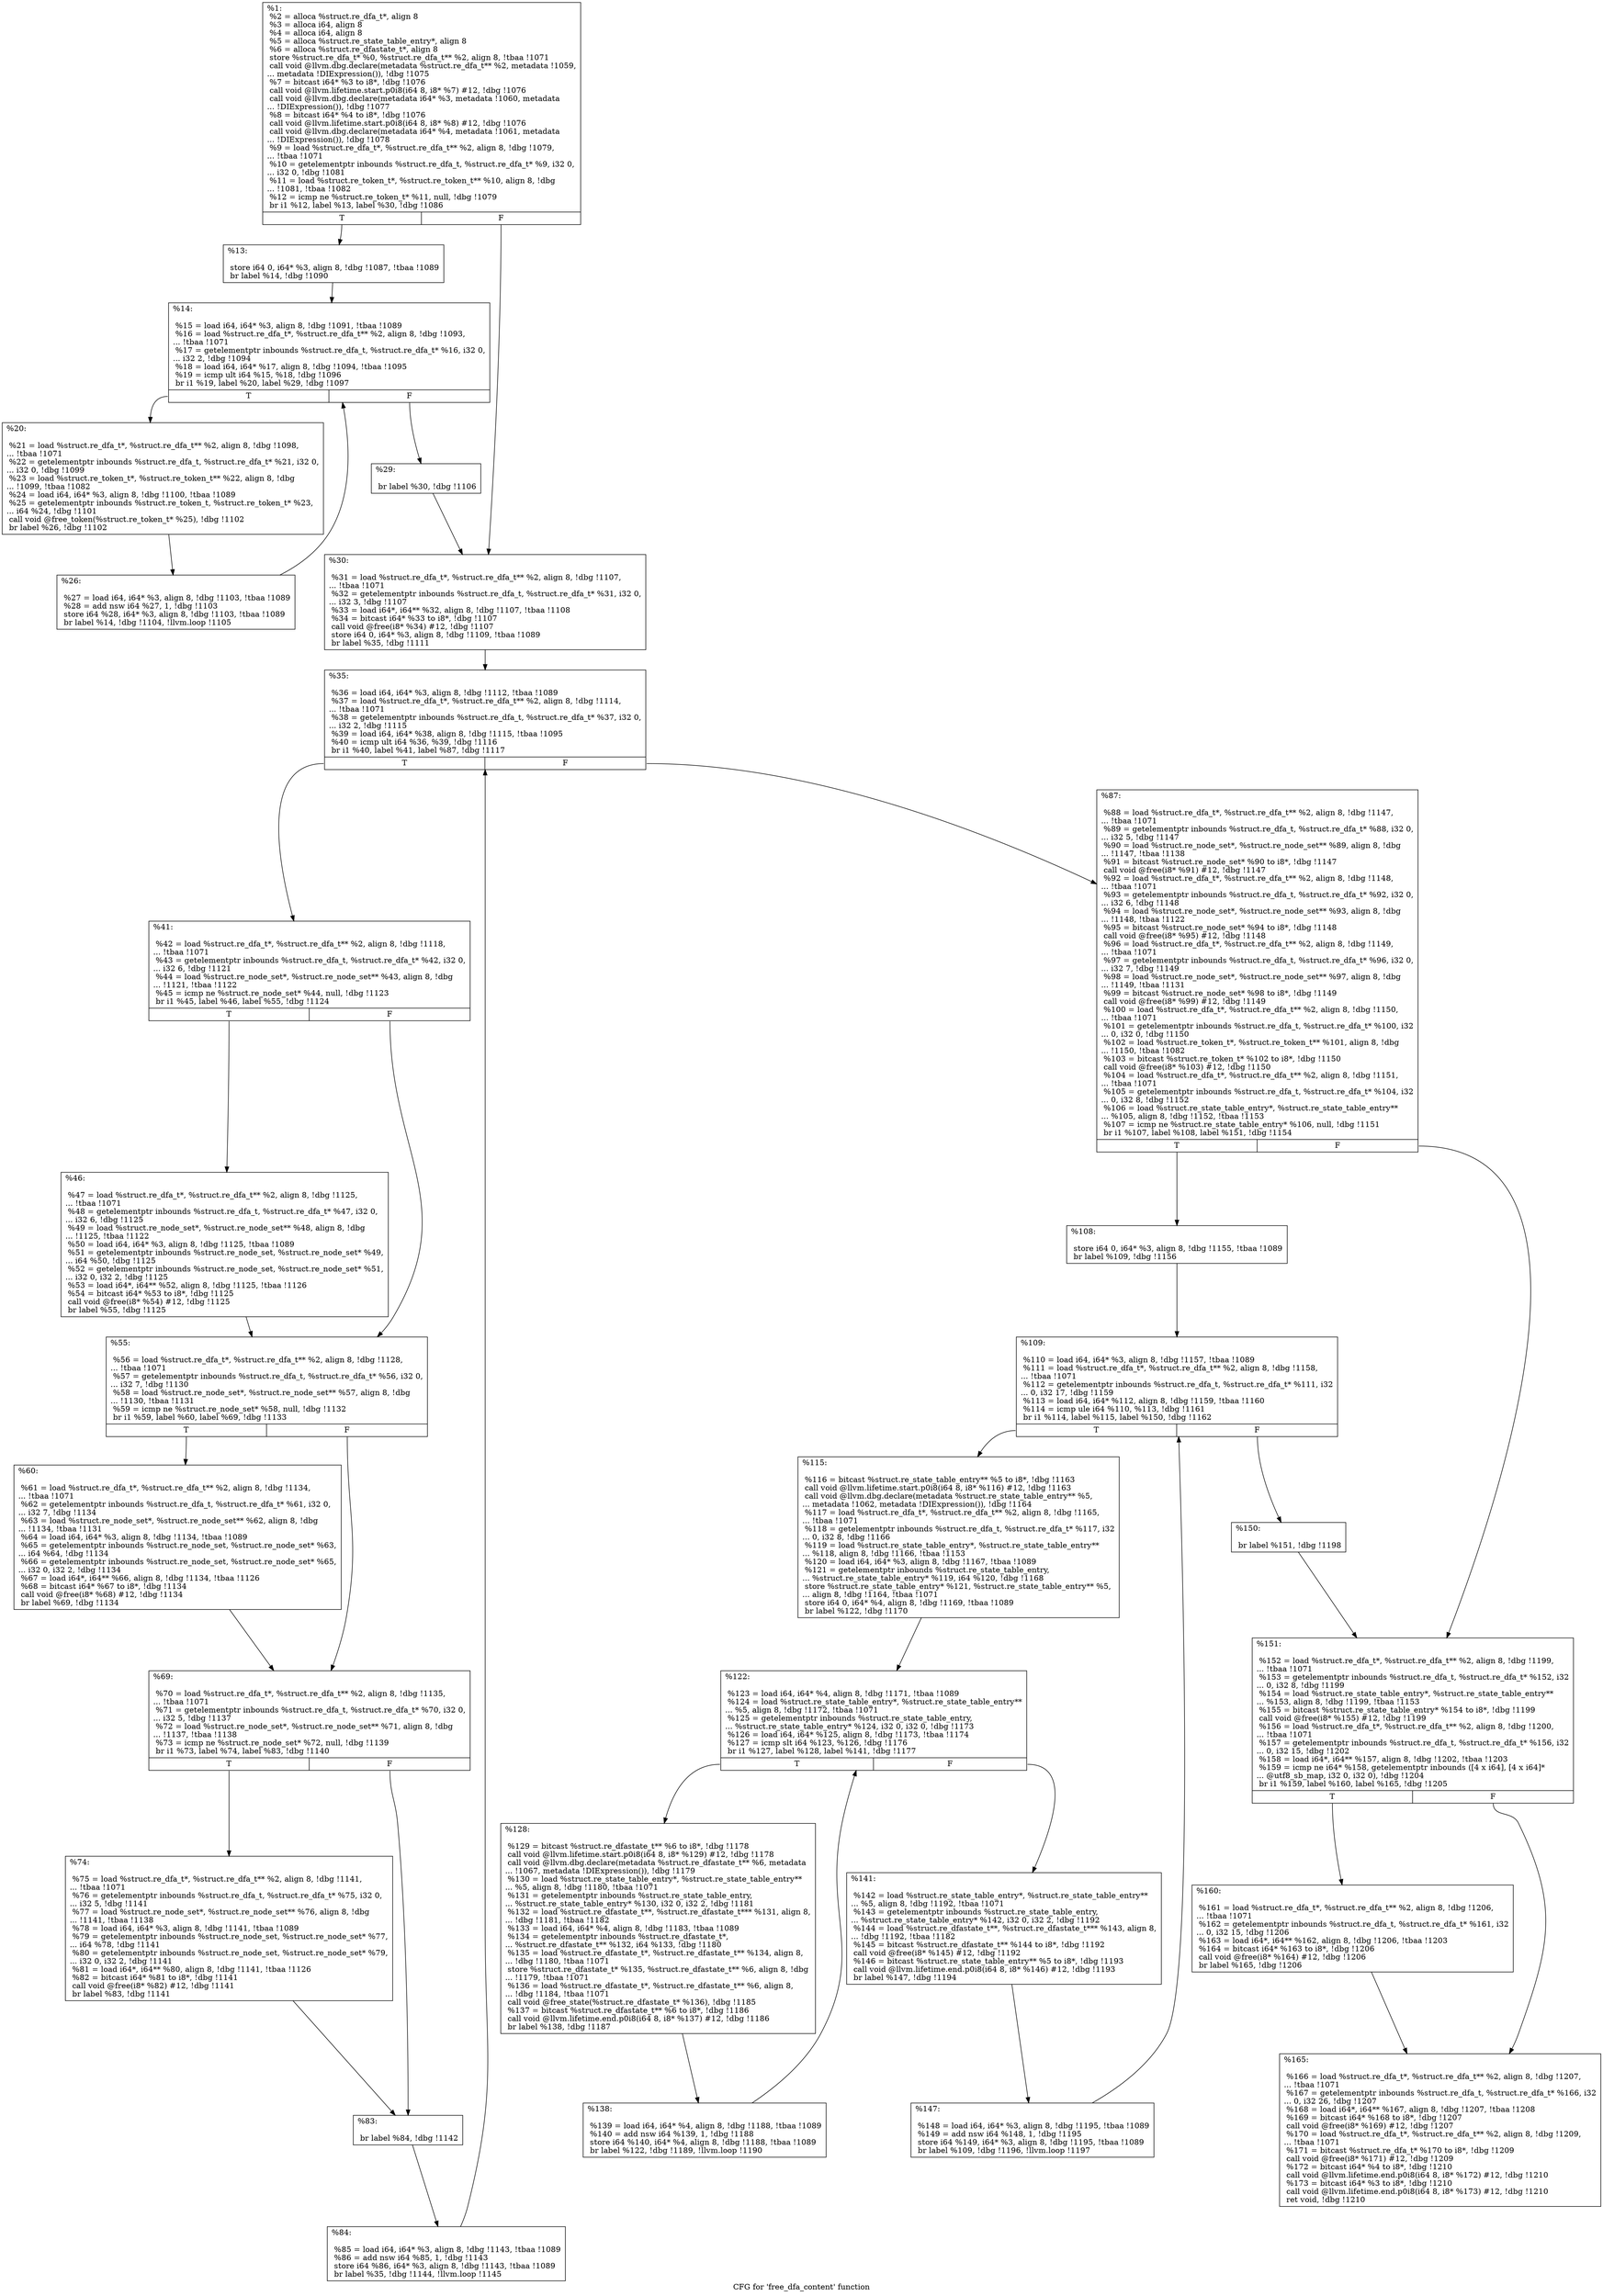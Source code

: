 digraph "CFG for 'free_dfa_content' function" {
	label="CFG for 'free_dfa_content' function";

	Node0xab22d0 [shape=record,label="{%1:\l  %2 = alloca %struct.re_dfa_t*, align 8\l  %3 = alloca i64, align 8\l  %4 = alloca i64, align 8\l  %5 = alloca %struct.re_state_table_entry*, align 8\l  %6 = alloca %struct.re_dfastate_t*, align 8\l  store %struct.re_dfa_t* %0, %struct.re_dfa_t** %2, align 8, !tbaa !1071\l  call void @llvm.dbg.declare(metadata %struct.re_dfa_t** %2, metadata !1059,\l... metadata !DIExpression()), !dbg !1075\l  %7 = bitcast i64* %3 to i8*, !dbg !1076\l  call void @llvm.lifetime.start.p0i8(i64 8, i8* %7) #12, !dbg !1076\l  call void @llvm.dbg.declare(metadata i64* %3, metadata !1060, metadata\l... !DIExpression()), !dbg !1077\l  %8 = bitcast i64* %4 to i8*, !dbg !1076\l  call void @llvm.lifetime.start.p0i8(i64 8, i8* %8) #12, !dbg !1076\l  call void @llvm.dbg.declare(metadata i64* %4, metadata !1061, metadata\l... !DIExpression()), !dbg !1078\l  %9 = load %struct.re_dfa_t*, %struct.re_dfa_t** %2, align 8, !dbg !1079,\l... !tbaa !1071\l  %10 = getelementptr inbounds %struct.re_dfa_t, %struct.re_dfa_t* %9, i32 0,\l... i32 0, !dbg !1081\l  %11 = load %struct.re_token_t*, %struct.re_token_t** %10, align 8, !dbg\l... !1081, !tbaa !1082\l  %12 = icmp ne %struct.re_token_t* %11, null, !dbg !1079\l  br i1 %12, label %13, label %30, !dbg !1086\l|{<s0>T|<s1>F}}"];
	Node0xab22d0:s0 -> Node0xab2350;
	Node0xab22d0:s1 -> Node0xab24e0;
	Node0xab2350 [shape=record,label="{%13:\l\l  store i64 0, i64* %3, align 8, !dbg !1087, !tbaa !1089\l  br label %14, !dbg !1090\l}"];
	Node0xab2350 -> Node0xab23a0;
	Node0xab23a0 [shape=record,label="{%14:\l\l  %15 = load i64, i64* %3, align 8, !dbg !1091, !tbaa !1089\l  %16 = load %struct.re_dfa_t*, %struct.re_dfa_t** %2, align 8, !dbg !1093,\l... !tbaa !1071\l  %17 = getelementptr inbounds %struct.re_dfa_t, %struct.re_dfa_t* %16, i32 0,\l... i32 2, !dbg !1094\l  %18 = load i64, i64* %17, align 8, !dbg !1094, !tbaa !1095\l  %19 = icmp ult i64 %15, %18, !dbg !1096\l  br i1 %19, label %20, label %29, !dbg !1097\l|{<s0>T|<s1>F}}"];
	Node0xab23a0:s0 -> Node0xab23f0;
	Node0xab23a0:s1 -> Node0xab2490;
	Node0xab23f0 [shape=record,label="{%20:\l\l  %21 = load %struct.re_dfa_t*, %struct.re_dfa_t** %2, align 8, !dbg !1098,\l... !tbaa !1071\l  %22 = getelementptr inbounds %struct.re_dfa_t, %struct.re_dfa_t* %21, i32 0,\l... i32 0, !dbg !1099\l  %23 = load %struct.re_token_t*, %struct.re_token_t** %22, align 8, !dbg\l... !1099, !tbaa !1082\l  %24 = load i64, i64* %3, align 8, !dbg !1100, !tbaa !1089\l  %25 = getelementptr inbounds %struct.re_token_t, %struct.re_token_t* %23,\l... i64 %24, !dbg !1101\l  call void @free_token(%struct.re_token_t* %25), !dbg !1102\l  br label %26, !dbg !1102\l}"];
	Node0xab23f0 -> Node0xab2440;
	Node0xab2440 [shape=record,label="{%26:\l\l  %27 = load i64, i64* %3, align 8, !dbg !1103, !tbaa !1089\l  %28 = add nsw i64 %27, 1, !dbg !1103\l  store i64 %28, i64* %3, align 8, !dbg !1103, !tbaa !1089\l  br label %14, !dbg !1104, !llvm.loop !1105\l}"];
	Node0xab2440 -> Node0xab23a0;
	Node0xab2490 [shape=record,label="{%29:\l\l  br label %30, !dbg !1106\l}"];
	Node0xab2490 -> Node0xab24e0;
	Node0xab24e0 [shape=record,label="{%30:\l\l  %31 = load %struct.re_dfa_t*, %struct.re_dfa_t** %2, align 8, !dbg !1107,\l... !tbaa !1071\l  %32 = getelementptr inbounds %struct.re_dfa_t, %struct.re_dfa_t* %31, i32 0,\l... i32 3, !dbg !1107\l  %33 = load i64*, i64** %32, align 8, !dbg !1107, !tbaa !1108\l  %34 = bitcast i64* %33 to i8*, !dbg !1107\l  call void @free(i8* %34) #12, !dbg !1107\l  store i64 0, i64* %3, align 8, !dbg !1109, !tbaa !1089\l  br label %35, !dbg !1111\l}"];
	Node0xab24e0 -> Node0xab2530;
	Node0xab2530 [shape=record,label="{%35:\l\l  %36 = load i64, i64* %3, align 8, !dbg !1112, !tbaa !1089\l  %37 = load %struct.re_dfa_t*, %struct.re_dfa_t** %2, align 8, !dbg !1114,\l... !tbaa !1071\l  %38 = getelementptr inbounds %struct.re_dfa_t, %struct.re_dfa_t* %37, i32 0,\l... i32 2, !dbg !1115\l  %39 = load i64, i64* %38, align 8, !dbg !1115, !tbaa !1095\l  %40 = icmp ult i64 %36, %39, !dbg !1116\l  br i1 %40, label %41, label %87, !dbg !1117\l|{<s0>T|<s1>F}}"];
	Node0xab2530:s0 -> Node0xab2580;
	Node0xab2530:s1 -> Node0xab2800;
	Node0xab2580 [shape=record,label="{%41:\l\l  %42 = load %struct.re_dfa_t*, %struct.re_dfa_t** %2, align 8, !dbg !1118,\l... !tbaa !1071\l  %43 = getelementptr inbounds %struct.re_dfa_t, %struct.re_dfa_t* %42, i32 0,\l... i32 6, !dbg !1121\l  %44 = load %struct.re_node_set*, %struct.re_node_set** %43, align 8, !dbg\l... !1121, !tbaa !1122\l  %45 = icmp ne %struct.re_node_set* %44, null, !dbg !1123\l  br i1 %45, label %46, label %55, !dbg !1124\l|{<s0>T|<s1>F}}"];
	Node0xab2580:s0 -> Node0xab25d0;
	Node0xab2580:s1 -> Node0xab2620;
	Node0xab25d0 [shape=record,label="{%46:\l\l  %47 = load %struct.re_dfa_t*, %struct.re_dfa_t** %2, align 8, !dbg !1125,\l... !tbaa !1071\l  %48 = getelementptr inbounds %struct.re_dfa_t, %struct.re_dfa_t* %47, i32 0,\l... i32 6, !dbg !1125\l  %49 = load %struct.re_node_set*, %struct.re_node_set** %48, align 8, !dbg\l... !1125, !tbaa !1122\l  %50 = load i64, i64* %3, align 8, !dbg !1125, !tbaa !1089\l  %51 = getelementptr inbounds %struct.re_node_set, %struct.re_node_set* %49,\l... i64 %50, !dbg !1125\l  %52 = getelementptr inbounds %struct.re_node_set, %struct.re_node_set* %51,\l... i32 0, i32 2, !dbg !1125\l  %53 = load i64*, i64** %52, align 8, !dbg !1125, !tbaa !1126\l  %54 = bitcast i64* %53 to i8*, !dbg !1125\l  call void @free(i8* %54) #12, !dbg !1125\l  br label %55, !dbg !1125\l}"];
	Node0xab25d0 -> Node0xab2620;
	Node0xab2620 [shape=record,label="{%55:\l\l  %56 = load %struct.re_dfa_t*, %struct.re_dfa_t** %2, align 8, !dbg !1128,\l... !tbaa !1071\l  %57 = getelementptr inbounds %struct.re_dfa_t, %struct.re_dfa_t* %56, i32 0,\l... i32 7, !dbg !1130\l  %58 = load %struct.re_node_set*, %struct.re_node_set** %57, align 8, !dbg\l... !1130, !tbaa !1131\l  %59 = icmp ne %struct.re_node_set* %58, null, !dbg !1132\l  br i1 %59, label %60, label %69, !dbg !1133\l|{<s0>T|<s1>F}}"];
	Node0xab2620:s0 -> Node0xab2670;
	Node0xab2620:s1 -> Node0xab26c0;
	Node0xab2670 [shape=record,label="{%60:\l\l  %61 = load %struct.re_dfa_t*, %struct.re_dfa_t** %2, align 8, !dbg !1134,\l... !tbaa !1071\l  %62 = getelementptr inbounds %struct.re_dfa_t, %struct.re_dfa_t* %61, i32 0,\l... i32 7, !dbg !1134\l  %63 = load %struct.re_node_set*, %struct.re_node_set** %62, align 8, !dbg\l... !1134, !tbaa !1131\l  %64 = load i64, i64* %3, align 8, !dbg !1134, !tbaa !1089\l  %65 = getelementptr inbounds %struct.re_node_set, %struct.re_node_set* %63,\l... i64 %64, !dbg !1134\l  %66 = getelementptr inbounds %struct.re_node_set, %struct.re_node_set* %65,\l... i32 0, i32 2, !dbg !1134\l  %67 = load i64*, i64** %66, align 8, !dbg !1134, !tbaa !1126\l  %68 = bitcast i64* %67 to i8*, !dbg !1134\l  call void @free(i8* %68) #12, !dbg !1134\l  br label %69, !dbg !1134\l}"];
	Node0xab2670 -> Node0xab26c0;
	Node0xab26c0 [shape=record,label="{%69:\l\l  %70 = load %struct.re_dfa_t*, %struct.re_dfa_t** %2, align 8, !dbg !1135,\l... !tbaa !1071\l  %71 = getelementptr inbounds %struct.re_dfa_t, %struct.re_dfa_t* %70, i32 0,\l... i32 5, !dbg !1137\l  %72 = load %struct.re_node_set*, %struct.re_node_set** %71, align 8, !dbg\l... !1137, !tbaa !1138\l  %73 = icmp ne %struct.re_node_set* %72, null, !dbg !1139\l  br i1 %73, label %74, label %83, !dbg !1140\l|{<s0>T|<s1>F}}"];
	Node0xab26c0:s0 -> Node0xab2710;
	Node0xab26c0:s1 -> Node0xab2760;
	Node0xab2710 [shape=record,label="{%74:\l\l  %75 = load %struct.re_dfa_t*, %struct.re_dfa_t** %2, align 8, !dbg !1141,\l... !tbaa !1071\l  %76 = getelementptr inbounds %struct.re_dfa_t, %struct.re_dfa_t* %75, i32 0,\l... i32 5, !dbg !1141\l  %77 = load %struct.re_node_set*, %struct.re_node_set** %76, align 8, !dbg\l... !1141, !tbaa !1138\l  %78 = load i64, i64* %3, align 8, !dbg !1141, !tbaa !1089\l  %79 = getelementptr inbounds %struct.re_node_set, %struct.re_node_set* %77,\l... i64 %78, !dbg !1141\l  %80 = getelementptr inbounds %struct.re_node_set, %struct.re_node_set* %79,\l... i32 0, i32 2, !dbg !1141\l  %81 = load i64*, i64** %80, align 8, !dbg !1141, !tbaa !1126\l  %82 = bitcast i64* %81 to i8*, !dbg !1141\l  call void @free(i8* %82) #12, !dbg !1141\l  br label %83, !dbg !1141\l}"];
	Node0xab2710 -> Node0xab2760;
	Node0xab2760 [shape=record,label="{%83:\l\l  br label %84, !dbg !1142\l}"];
	Node0xab2760 -> Node0xab27b0;
	Node0xab27b0 [shape=record,label="{%84:\l\l  %85 = load i64, i64* %3, align 8, !dbg !1143, !tbaa !1089\l  %86 = add nsw i64 %85, 1, !dbg !1143\l  store i64 %86, i64* %3, align 8, !dbg !1143, !tbaa !1089\l  br label %35, !dbg !1144, !llvm.loop !1145\l}"];
	Node0xab27b0 -> Node0xab2530;
	Node0xab2800 [shape=record,label="{%87:\l\l  %88 = load %struct.re_dfa_t*, %struct.re_dfa_t** %2, align 8, !dbg !1147,\l... !tbaa !1071\l  %89 = getelementptr inbounds %struct.re_dfa_t, %struct.re_dfa_t* %88, i32 0,\l... i32 5, !dbg !1147\l  %90 = load %struct.re_node_set*, %struct.re_node_set** %89, align 8, !dbg\l... !1147, !tbaa !1138\l  %91 = bitcast %struct.re_node_set* %90 to i8*, !dbg !1147\l  call void @free(i8* %91) #12, !dbg !1147\l  %92 = load %struct.re_dfa_t*, %struct.re_dfa_t** %2, align 8, !dbg !1148,\l... !tbaa !1071\l  %93 = getelementptr inbounds %struct.re_dfa_t, %struct.re_dfa_t* %92, i32 0,\l... i32 6, !dbg !1148\l  %94 = load %struct.re_node_set*, %struct.re_node_set** %93, align 8, !dbg\l... !1148, !tbaa !1122\l  %95 = bitcast %struct.re_node_set* %94 to i8*, !dbg !1148\l  call void @free(i8* %95) #12, !dbg !1148\l  %96 = load %struct.re_dfa_t*, %struct.re_dfa_t** %2, align 8, !dbg !1149,\l... !tbaa !1071\l  %97 = getelementptr inbounds %struct.re_dfa_t, %struct.re_dfa_t* %96, i32 0,\l... i32 7, !dbg !1149\l  %98 = load %struct.re_node_set*, %struct.re_node_set** %97, align 8, !dbg\l... !1149, !tbaa !1131\l  %99 = bitcast %struct.re_node_set* %98 to i8*, !dbg !1149\l  call void @free(i8* %99) #12, !dbg !1149\l  %100 = load %struct.re_dfa_t*, %struct.re_dfa_t** %2, align 8, !dbg !1150,\l... !tbaa !1071\l  %101 = getelementptr inbounds %struct.re_dfa_t, %struct.re_dfa_t* %100, i32\l... 0, i32 0, !dbg !1150\l  %102 = load %struct.re_token_t*, %struct.re_token_t** %101, align 8, !dbg\l... !1150, !tbaa !1082\l  %103 = bitcast %struct.re_token_t* %102 to i8*, !dbg !1150\l  call void @free(i8* %103) #12, !dbg !1150\l  %104 = load %struct.re_dfa_t*, %struct.re_dfa_t** %2, align 8, !dbg !1151,\l... !tbaa !1071\l  %105 = getelementptr inbounds %struct.re_dfa_t, %struct.re_dfa_t* %104, i32\l... 0, i32 8, !dbg !1152\l  %106 = load %struct.re_state_table_entry*, %struct.re_state_table_entry**\l... %105, align 8, !dbg !1152, !tbaa !1153\l  %107 = icmp ne %struct.re_state_table_entry* %106, null, !dbg !1151\l  br i1 %107, label %108, label %151, !dbg !1154\l|{<s0>T|<s1>F}}"];
	Node0xab2800:s0 -> Node0xab2850;
	Node0xab2800:s1 -> Node0xab2b20;
	Node0xab2850 [shape=record,label="{%108:\l\l  store i64 0, i64* %3, align 8, !dbg !1155, !tbaa !1089\l  br label %109, !dbg !1156\l}"];
	Node0xab2850 -> Node0xab28a0;
	Node0xab28a0 [shape=record,label="{%109:\l\l  %110 = load i64, i64* %3, align 8, !dbg !1157, !tbaa !1089\l  %111 = load %struct.re_dfa_t*, %struct.re_dfa_t** %2, align 8, !dbg !1158,\l... !tbaa !1071\l  %112 = getelementptr inbounds %struct.re_dfa_t, %struct.re_dfa_t* %111, i32\l... 0, i32 17, !dbg !1159\l  %113 = load i64, i64* %112, align 8, !dbg !1159, !tbaa !1160\l  %114 = icmp ule i64 %110, %113, !dbg !1161\l  br i1 %114, label %115, label %150, !dbg !1162\l|{<s0>T|<s1>F}}"];
	Node0xab28a0:s0 -> Node0xab28f0;
	Node0xab28a0:s1 -> Node0xab2ad0;
	Node0xab28f0 [shape=record,label="{%115:\l\l  %116 = bitcast %struct.re_state_table_entry** %5 to i8*, !dbg !1163\l  call void @llvm.lifetime.start.p0i8(i64 8, i8* %116) #12, !dbg !1163\l  call void @llvm.dbg.declare(metadata %struct.re_state_table_entry** %5,\l... metadata !1062, metadata !DIExpression()), !dbg !1164\l  %117 = load %struct.re_dfa_t*, %struct.re_dfa_t** %2, align 8, !dbg !1165,\l... !tbaa !1071\l  %118 = getelementptr inbounds %struct.re_dfa_t, %struct.re_dfa_t* %117, i32\l... 0, i32 8, !dbg !1166\l  %119 = load %struct.re_state_table_entry*, %struct.re_state_table_entry**\l... %118, align 8, !dbg !1166, !tbaa !1153\l  %120 = load i64, i64* %3, align 8, !dbg !1167, !tbaa !1089\l  %121 = getelementptr inbounds %struct.re_state_table_entry,\l... %struct.re_state_table_entry* %119, i64 %120, !dbg !1168\l  store %struct.re_state_table_entry* %121, %struct.re_state_table_entry** %5,\l... align 8, !dbg !1164, !tbaa !1071\l  store i64 0, i64* %4, align 8, !dbg !1169, !tbaa !1089\l  br label %122, !dbg !1170\l}"];
	Node0xab28f0 -> Node0xab2940;
	Node0xab2940 [shape=record,label="{%122:\l\l  %123 = load i64, i64* %4, align 8, !dbg !1171, !tbaa !1089\l  %124 = load %struct.re_state_table_entry*, %struct.re_state_table_entry**\l... %5, align 8, !dbg !1172, !tbaa !1071\l  %125 = getelementptr inbounds %struct.re_state_table_entry,\l... %struct.re_state_table_entry* %124, i32 0, i32 0, !dbg !1173\l  %126 = load i64, i64* %125, align 8, !dbg !1173, !tbaa !1174\l  %127 = icmp slt i64 %123, %126, !dbg !1176\l  br i1 %127, label %128, label %141, !dbg !1177\l|{<s0>T|<s1>F}}"];
	Node0xab2940:s0 -> Node0xab2990;
	Node0xab2940:s1 -> Node0xab2a30;
	Node0xab2990 [shape=record,label="{%128:\l\l  %129 = bitcast %struct.re_dfastate_t** %6 to i8*, !dbg !1178\l  call void @llvm.lifetime.start.p0i8(i64 8, i8* %129) #12, !dbg !1178\l  call void @llvm.dbg.declare(metadata %struct.re_dfastate_t** %6, metadata\l... !1067, metadata !DIExpression()), !dbg !1179\l  %130 = load %struct.re_state_table_entry*, %struct.re_state_table_entry**\l... %5, align 8, !dbg !1180, !tbaa !1071\l  %131 = getelementptr inbounds %struct.re_state_table_entry,\l... %struct.re_state_table_entry* %130, i32 0, i32 2, !dbg !1181\l  %132 = load %struct.re_dfastate_t**, %struct.re_dfastate_t*** %131, align 8,\l... !dbg !1181, !tbaa !1182\l  %133 = load i64, i64* %4, align 8, !dbg !1183, !tbaa !1089\l  %134 = getelementptr inbounds %struct.re_dfastate_t*,\l... %struct.re_dfastate_t** %132, i64 %133, !dbg !1180\l  %135 = load %struct.re_dfastate_t*, %struct.re_dfastate_t** %134, align 8,\l... !dbg !1180, !tbaa !1071\l  store %struct.re_dfastate_t* %135, %struct.re_dfastate_t** %6, align 8, !dbg\l... !1179, !tbaa !1071\l  %136 = load %struct.re_dfastate_t*, %struct.re_dfastate_t** %6, align 8,\l... !dbg !1184, !tbaa !1071\l  call void @free_state(%struct.re_dfastate_t* %136), !dbg !1185\l  %137 = bitcast %struct.re_dfastate_t** %6 to i8*, !dbg !1186\l  call void @llvm.lifetime.end.p0i8(i64 8, i8* %137) #12, !dbg !1186\l  br label %138, !dbg !1187\l}"];
	Node0xab2990 -> Node0xab29e0;
	Node0xab29e0 [shape=record,label="{%138:\l\l  %139 = load i64, i64* %4, align 8, !dbg !1188, !tbaa !1089\l  %140 = add nsw i64 %139, 1, !dbg !1188\l  store i64 %140, i64* %4, align 8, !dbg !1188, !tbaa !1089\l  br label %122, !dbg !1189, !llvm.loop !1190\l}"];
	Node0xab29e0 -> Node0xab2940;
	Node0xab2a30 [shape=record,label="{%141:\l\l  %142 = load %struct.re_state_table_entry*, %struct.re_state_table_entry**\l... %5, align 8, !dbg !1192, !tbaa !1071\l  %143 = getelementptr inbounds %struct.re_state_table_entry,\l... %struct.re_state_table_entry* %142, i32 0, i32 2, !dbg !1192\l  %144 = load %struct.re_dfastate_t**, %struct.re_dfastate_t*** %143, align 8,\l... !dbg !1192, !tbaa !1182\l  %145 = bitcast %struct.re_dfastate_t** %144 to i8*, !dbg !1192\l  call void @free(i8* %145) #12, !dbg !1192\l  %146 = bitcast %struct.re_state_table_entry** %5 to i8*, !dbg !1193\l  call void @llvm.lifetime.end.p0i8(i64 8, i8* %146) #12, !dbg !1193\l  br label %147, !dbg !1194\l}"];
	Node0xab2a30 -> Node0xab2a80;
	Node0xab2a80 [shape=record,label="{%147:\l\l  %148 = load i64, i64* %3, align 8, !dbg !1195, !tbaa !1089\l  %149 = add nsw i64 %148, 1, !dbg !1195\l  store i64 %149, i64* %3, align 8, !dbg !1195, !tbaa !1089\l  br label %109, !dbg !1196, !llvm.loop !1197\l}"];
	Node0xab2a80 -> Node0xab28a0;
	Node0xab2ad0 [shape=record,label="{%150:\l\l  br label %151, !dbg !1198\l}"];
	Node0xab2ad0 -> Node0xab2b20;
	Node0xab2b20 [shape=record,label="{%151:\l\l  %152 = load %struct.re_dfa_t*, %struct.re_dfa_t** %2, align 8, !dbg !1199,\l... !tbaa !1071\l  %153 = getelementptr inbounds %struct.re_dfa_t, %struct.re_dfa_t* %152, i32\l... 0, i32 8, !dbg !1199\l  %154 = load %struct.re_state_table_entry*, %struct.re_state_table_entry**\l... %153, align 8, !dbg !1199, !tbaa !1153\l  %155 = bitcast %struct.re_state_table_entry* %154 to i8*, !dbg !1199\l  call void @free(i8* %155) #12, !dbg !1199\l  %156 = load %struct.re_dfa_t*, %struct.re_dfa_t** %2, align 8, !dbg !1200,\l... !tbaa !1071\l  %157 = getelementptr inbounds %struct.re_dfa_t, %struct.re_dfa_t* %156, i32\l... 0, i32 15, !dbg !1202\l  %158 = load i64*, i64** %157, align 8, !dbg !1202, !tbaa !1203\l  %159 = icmp ne i64* %158, getelementptr inbounds ([4 x i64], [4 x i64]*\l... @utf8_sb_map, i32 0, i32 0), !dbg !1204\l  br i1 %159, label %160, label %165, !dbg !1205\l|{<s0>T|<s1>F}}"];
	Node0xab2b20:s0 -> Node0xab2b70;
	Node0xab2b20:s1 -> Node0xab2bc0;
	Node0xab2b70 [shape=record,label="{%160:\l\l  %161 = load %struct.re_dfa_t*, %struct.re_dfa_t** %2, align 8, !dbg !1206,\l... !tbaa !1071\l  %162 = getelementptr inbounds %struct.re_dfa_t, %struct.re_dfa_t* %161, i32\l... 0, i32 15, !dbg !1206\l  %163 = load i64*, i64** %162, align 8, !dbg !1206, !tbaa !1203\l  %164 = bitcast i64* %163 to i8*, !dbg !1206\l  call void @free(i8* %164) #12, !dbg !1206\l  br label %165, !dbg !1206\l}"];
	Node0xab2b70 -> Node0xab2bc0;
	Node0xab2bc0 [shape=record,label="{%165:\l\l  %166 = load %struct.re_dfa_t*, %struct.re_dfa_t** %2, align 8, !dbg !1207,\l... !tbaa !1071\l  %167 = getelementptr inbounds %struct.re_dfa_t, %struct.re_dfa_t* %166, i32\l... 0, i32 26, !dbg !1207\l  %168 = load i64*, i64** %167, align 8, !dbg !1207, !tbaa !1208\l  %169 = bitcast i64* %168 to i8*, !dbg !1207\l  call void @free(i8* %169) #12, !dbg !1207\l  %170 = load %struct.re_dfa_t*, %struct.re_dfa_t** %2, align 8, !dbg !1209,\l... !tbaa !1071\l  %171 = bitcast %struct.re_dfa_t* %170 to i8*, !dbg !1209\l  call void @free(i8* %171) #12, !dbg !1209\l  %172 = bitcast i64* %4 to i8*, !dbg !1210\l  call void @llvm.lifetime.end.p0i8(i64 8, i8* %172) #12, !dbg !1210\l  %173 = bitcast i64* %3 to i8*, !dbg !1210\l  call void @llvm.lifetime.end.p0i8(i64 8, i8* %173) #12, !dbg !1210\l  ret void, !dbg !1210\l}"];
}
